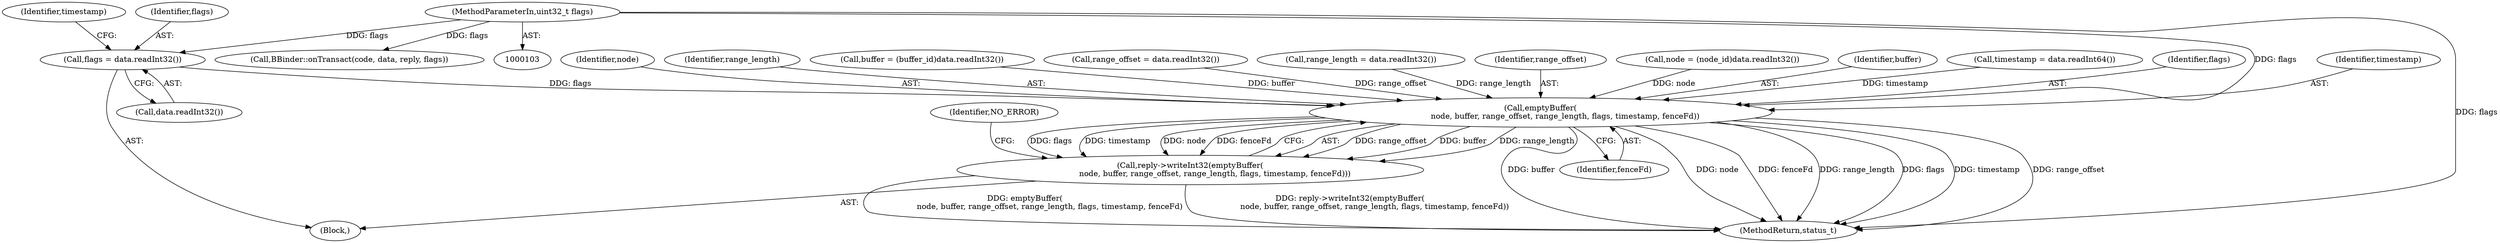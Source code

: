 digraph "0_Android_0bb5ced60304da7f61478ffd359e7ba65d72f181@API" {
"1001286" [label="(Call,flags = data.readInt32())"];
"1000107" [label="(MethodParameterIn,uint32_t flags)"];
"1001300" [label="(Call,emptyBuffer(\n                    node, buffer, range_offset, range_length, flags, timestamp, fenceFd))"];
"1001299" [label="(Call,reply->writeInt32(emptyBuffer(\n                    node, buffer, range_offset, range_length, flags, timestamp, fenceFd)))"];
"1001306" [label="(Identifier,timestamp)"];
"1001291" [label="(Identifier,timestamp)"];
"1001348" [label="(Call,BBinder::onTransact(code, data, reply, flags))"];
"1001301" [label="(Identifier,node)"];
"1001299" [label="(Call,reply->writeInt32(emptyBuffer(\n                    node, buffer, range_offset, range_length, flags, timestamp, fenceFd)))"];
"1001309" [label="(Identifier,NO_ERROR)"];
"1001304" [label="(Identifier,range_length)"];
"1001272" [label="(Call,buffer = (buffer_id)data.readInt32())"];
"1001287" [label="(Identifier,flags)"];
"1001300" [label="(Call,emptyBuffer(\n                    node, buffer, range_offset, range_length, flags, timestamp, fenceFd))"];
"1001278" [label="(Call,range_offset = data.readInt32())"];
"1001282" [label="(Call,range_length = data.readInt32())"];
"1001303" [label="(Identifier,range_offset)"];
"1001266" [label="(Call,node = (node_id)data.readInt32())"];
"1001307" [label="(Identifier,fenceFd)"];
"1001286" [label="(Call,flags = data.readInt32())"];
"1000107" [label="(MethodParameterIn,uint32_t flags)"];
"1001302" [label="(Identifier,buffer)"];
"1001288" [label="(Call,data.readInt32())"];
"1001260" [label="(Block,)"];
"1001290" [label="(Call,timestamp = data.readInt64())"];
"1001305" [label="(Identifier,flags)"];
"1001353" [label="(MethodReturn,status_t)"];
"1001286" -> "1001260"  [label="AST: "];
"1001286" -> "1001288"  [label="CFG: "];
"1001287" -> "1001286"  [label="AST: "];
"1001288" -> "1001286"  [label="AST: "];
"1001291" -> "1001286"  [label="CFG: "];
"1000107" -> "1001286"  [label="DDG: flags"];
"1001286" -> "1001300"  [label="DDG: flags"];
"1000107" -> "1000103"  [label="AST: "];
"1000107" -> "1001353"  [label="DDG: flags"];
"1000107" -> "1001300"  [label="DDG: flags"];
"1000107" -> "1001348"  [label="DDG: flags"];
"1001300" -> "1001299"  [label="AST: "];
"1001300" -> "1001307"  [label="CFG: "];
"1001301" -> "1001300"  [label="AST: "];
"1001302" -> "1001300"  [label="AST: "];
"1001303" -> "1001300"  [label="AST: "];
"1001304" -> "1001300"  [label="AST: "];
"1001305" -> "1001300"  [label="AST: "];
"1001306" -> "1001300"  [label="AST: "];
"1001307" -> "1001300"  [label="AST: "];
"1001299" -> "1001300"  [label="CFG: "];
"1001300" -> "1001353"  [label="DDG: buffer"];
"1001300" -> "1001353"  [label="DDG: node"];
"1001300" -> "1001353"  [label="DDG: fenceFd"];
"1001300" -> "1001353"  [label="DDG: range_length"];
"1001300" -> "1001353"  [label="DDG: flags"];
"1001300" -> "1001353"  [label="DDG: timestamp"];
"1001300" -> "1001353"  [label="DDG: range_offset"];
"1001300" -> "1001299"  [label="DDG: range_offset"];
"1001300" -> "1001299"  [label="DDG: buffer"];
"1001300" -> "1001299"  [label="DDG: range_length"];
"1001300" -> "1001299"  [label="DDG: flags"];
"1001300" -> "1001299"  [label="DDG: timestamp"];
"1001300" -> "1001299"  [label="DDG: node"];
"1001300" -> "1001299"  [label="DDG: fenceFd"];
"1001266" -> "1001300"  [label="DDG: node"];
"1001272" -> "1001300"  [label="DDG: buffer"];
"1001278" -> "1001300"  [label="DDG: range_offset"];
"1001282" -> "1001300"  [label="DDG: range_length"];
"1001290" -> "1001300"  [label="DDG: timestamp"];
"1001299" -> "1001260"  [label="AST: "];
"1001309" -> "1001299"  [label="CFG: "];
"1001299" -> "1001353"  [label="DDG: reply->writeInt32(emptyBuffer(\n                    node, buffer, range_offset, range_length, flags, timestamp, fenceFd))"];
"1001299" -> "1001353"  [label="DDG: emptyBuffer(\n                    node, buffer, range_offset, range_length, flags, timestamp, fenceFd)"];
}
